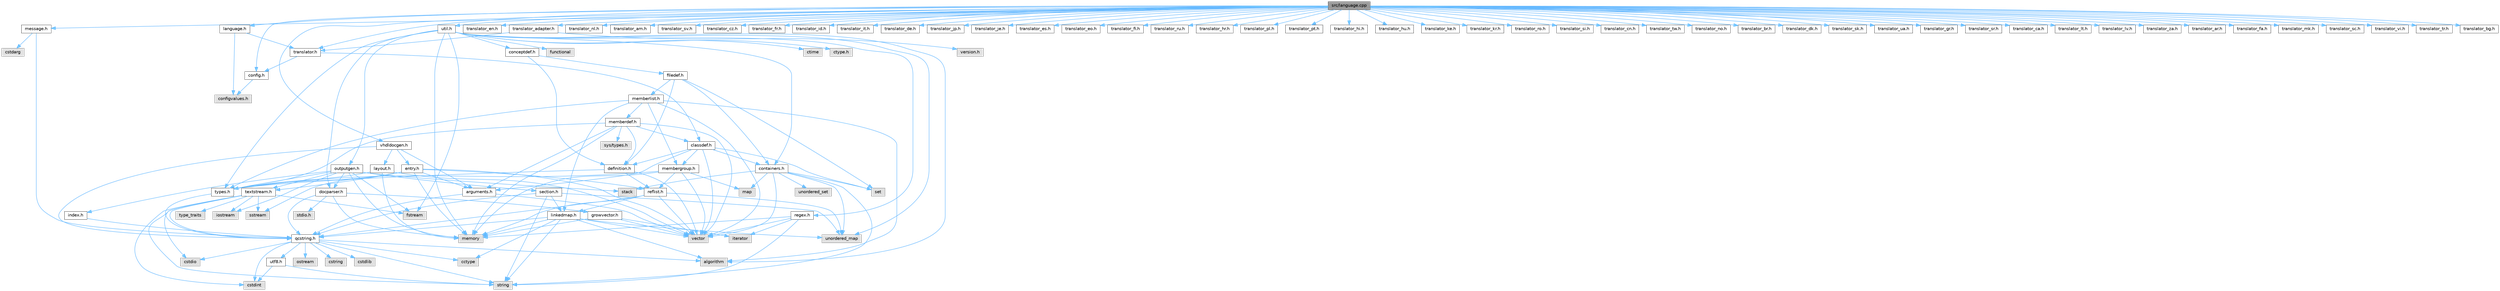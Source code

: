 digraph "src/language.cpp"
{
 // INTERACTIVE_SVG=YES
 // LATEX_PDF_SIZE
  bgcolor="transparent";
  edge [fontname=Helvetica,fontsize=10,labelfontname=Helvetica,labelfontsize=10];
  node [fontname=Helvetica,fontsize=10,shape=box,height=0.2,width=0.4];
  Node1 [label="src/language.cpp",height=0.2,width=0.4,color="gray40", fillcolor="grey60", style="filled", fontcolor="black",tooltip=" "];
  Node1 -> Node2 [color="steelblue1",style="solid"];
  Node2 [label="message.h",height=0.2,width=0.4,color="grey40", fillcolor="white", style="filled",URL="$d2/d0d/message_8h.html",tooltip=" "];
  Node2 -> Node3 [color="steelblue1",style="solid"];
  Node3 [label="cstdarg",height=0.2,width=0.4,color="grey60", fillcolor="#E0E0E0", style="filled",tooltip=" "];
  Node2 -> Node4 [color="steelblue1",style="solid"];
  Node4 [label="qcstring.h",height=0.2,width=0.4,color="grey40", fillcolor="white", style="filled",URL="$d7/d5c/qcstring_8h.html",tooltip=" "];
  Node4 -> Node5 [color="steelblue1",style="solid"];
  Node5 [label="string",height=0.2,width=0.4,color="grey60", fillcolor="#E0E0E0", style="filled",tooltip=" "];
  Node4 -> Node6 [color="steelblue1",style="solid"];
  Node6 [label="algorithm",height=0.2,width=0.4,color="grey60", fillcolor="#E0E0E0", style="filled",tooltip=" "];
  Node4 -> Node7 [color="steelblue1",style="solid"];
  Node7 [label="cctype",height=0.2,width=0.4,color="grey60", fillcolor="#E0E0E0", style="filled",tooltip=" "];
  Node4 -> Node8 [color="steelblue1",style="solid"];
  Node8 [label="cstring",height=0.2,width=0.4,color="grey60", fillcolor="#E0E0E0", style="filled",tooltip=" "];
  Node4 -> Node9 [color="steelblue1",style="solid"];
  Node9 [label="cstdio",height=0.2,width=0.4,color="grey60", fillcolor="#E0E0E0", style="filled",tooltip=" "];
  Node4 -> Node10 [color="steelblue1",style="solid"];
  Node10 [label="cstdlib",height=0.2,width=0.4,color="grey60", fillcolor="#E0E0E0", style="filled",tooltip=" "];
  Node4 -> Node11 [color="steelblue1",style="solid"];
  Node11 [label="cstdint",height=0.2,width=0.4,color="grey60", fillcolor="#E0E0E0", style="filled",tooltip=" "];
  Node4 -> Node12 [color="steelblue1",style="solid"];
  Node12 [label="ostream",height=0.2,width=0.4,color="grey60", fillcolor="#E0E0E0", style="filled",tooltip=" "];
  Node4 -> Node13 [color="steelblue1",style="solid"];
  Node13 [label="utf8.h",height=0.2,width=0.4,color="grey40", fillcolor="white", style="filled",URL="$db/d7c/utf8_8h.html",tooltip="Various UTF8 related helper functions."];
  Node13 -> Node11 [color="steelblue1",style="solid"];
  Node13 -> Node5 [color="steelblue1",style="solid"];
  Node1 -> Node14 [color="steelblue1",style="solid"];
  Node14 [label="config.h",height=0.2,width=0.4,color="grey40", fillcolor="white", style="filled",URL="$db/d16/config_8h.html",tooltip=" "];
  Node14 -> Node15 [color="steelblue1",style="solid"];
  Node15 [label="configvalues.h",height=0.2,width=0.4,color="grey60", fillcolor="#E0E0E0", style="filled",tooltip=" "];
  Node1 -> Node16 [color="steelblue1",style="solid"];
  Node16 [label="util.h",height=0.2,width=0.4,color="grey40", fillcolor="white", style="filled",URL="$d8/d3c/util_8h.html",tooltip="A bunch of utility functions."];
  Node16 -> Node17 [color="steelblue1",style="solid"];
  Node17 [label="memory",height=0.2,width=0.4,color="grey60", fillcolor="#E0E0E0", style="filled",tooltip=" "];
  Node16 -> Node18 [color="steelblue1",style="solid"];
  Node18 [label="unordered_map",height=0.2,width=0.4,color="grey60", fillcolor="#E0E0E0", style="filled",tooltip=" "];
  Node16 -> Node6 [color="steelblue1",style="solid"];
  Node16 -> Node19 [color="steelblue1",style="solid"];
  Node19 [label="functional",height=0.2,width=0.4,color="grey60", fillcolor="#E0E0E0", style="filled",tooltip=" "];
  Node16 -> Node20 [color="steelblue1",style="solid"];
  Node20 [label="fstream",height=0.2,width=0.4,color="grey60", fillcolor="#E0E0E0", style="filled",tooltip=" "];
  Node16 -> Node21 [color="steelblue1",style="solid"];
  Node21 [label="ctime",height=0.2,width=0.4,color="grey60", fillcolor="#E0E0E0", style="filled",tooltip=" "];
  Node16 -> Node22 [color="steelblue1",style="solid"];
  Node22 [label="ctype.h",height=0.2,width=0.4,color="grey60", fillcolor="#E0E0E0", style="filled",tooltip=" "];
  Node16 -> Node23 [color="steelblue1",style="solid"];
  Node23 [label="types.h",height=0.2,width=0.4,color="grey40", fillcolor="white", style="filled",URL="$d9/d49/types_8h.html",tooltip="This file contains a number of basic enums and types."];
  Node23 -> Node4 [color="steelblue1",style="solid"];
  Node16 -> Node24 [color="steelblue1",style="solid"];
  Node24 [label="docparser.h",height=0.2,width=0.4,color="grey40", fillcolor="white", style="filled",URL="$de/d9c/docparser_8h.html",tooltip=" "];
  Node24 -> Node25 [color="steelblue1",style="solid"];
  Node25 [label="stdio.h",height=0.2,width=0.4,color="grey60", fillcolor="#E0E0E0", style="filled",tooltip=" "];
  Node24 -> Node17 [color="steelblue1",style="solid"];
  Node24 -> Node4 [color="steelblue1",style="solid"];
  Node24 -> Node26 [color="steelblue1",style="solid"];
  Node26 [label="growvector.h",height=0.2,width=0.4,color="grey40", fillcolor="white", style="filled",URL="$d7/d50/growvector_8h.html",tooltip=" "];
  Node26 -> Node27 [color="steelblue1",style="solid"];
  Node27 [label="vector",height=0.2,width=0.4,color="grey60", fillcolor="#E0E0E0", style="filled",tooltip=" "];
  Node26 -> Node17 [color="steelblue1",style="solid"];
  Node26 -> Node28 [color="steelblue1",style="solid"];
  Node28 [label="iterator",height=0.2,width=0.4,color="grey60", fillcolor="#E0E0E0", style="filled",tooltip=" "];
  Node16 -> Node29 [color="steelblue1",style="solid"];
  Node29 [label="containers.h",height=0.2,width=0.4,color="grey40", fillcolor="white", style="filled",URL="$d5/d75/containers_8h.html",tooltip=" "];
  Node29 -> Node27 [color="steelblue1",style="solid"];
  Node29 -> Node5 [color="steelblue1",style="solid"];
  Node29 -> Node30 [color="steelblue1",style="solid"];
  Node30 [label="set",height=0.2,width=0.4,color="grey60", fillcolor="#E0E0E0", style="filled",tooltip=" "];
  Node29 -> Node31 [color="steelblue1",style="solid"];
  Node31 [label="map",height=0.2,width=0.4,color="grey60", fillcolor="#E0E0E0", style="filled",tooltip=" "];
  Node29 -> Node32 [color="steelblue1",style="solid"];
  Node32 [label="unordered_set",height=0.2,width=0.4,color="grey60", fillcolor="#E0E0E0", style="filled",tooltip=" "];
  Node29 -> Node18 [color="steelblue1",style="solid"];
  Node29 -> Node33 [color="steelblue1",style="solid"];
  Node33 [label="stack",height=0.2,width=0.4,color="grey60", fillcolor="#E0E0E0", style="filled",tooltip=" "];
  Node16 -> Node34 [color="steelblue1",style="solid"];
  Node34 [label="outputgen.h",height=0.2,width=0.4,color="grey40", fillcolor="white", style="filled",URL="$df/d06/outputgen_8h.html",tooltip=" "];
  Node34 -> Node17 [color="steelblue1",style="solid"];
  Node34 -> Node33 [color="steelblue1",style="solid"];
  Node34 -> Node35 [color="steelblue1",style="solid"];
  Node35 [label="iostream",height=0.2,width=0.4,color="grey60", fillcolor="#E0E0E0", style="filled",tooltip=" "];
  Node34 -> Node20 [color="steelblue1",style="solid"];
  Node34 -> Node23 [color="steelblue1",style="solid"];
  Node34 -> Node36 [color="steelblue1",style="solid"];
  Node36 [label="index.h",height=0.2,width=0.4,color="grey40", fillcolor="white", style="filled",URL="$d1/db5/index_8h.html",tooltip=" "];
  Node36 -> Node4 [color="steelblue1",style="solid"];
  Node34 -> Node37 [color="steelblue1",style="solid"];
  Node37 [label="section.h",height=0.2,width=0.4,color="grey40", fillcolor="white", style="filled",URL="$d1/d2a/section_8h.html",tooltip=" "];
  Node37 -> Node5 [color="steelblue1",style="solid"];
  Node37 -> Node18 [color="steelblue1",style="solid"];
  Node37 -> Node4 [color="steelblue1",style="solid"];
  Node37 -> Node38 [color="steelblue1",style="solid"];
  Node38 [label="linkedmap.h",height=0.2,width=0.4,color="grey40", fillcolor="white", style="filled",URL="$da/de1/linkedmap_8h.html",tooltip=" "];
  Node38 -> Node18 [color="steelblue1",style="solid"];
  Node38 -> Node27 [color="steelblue1",style="solid"];
  Node38 -> Node17 [color="steelblue1",style="solid"];
  Node38 -> Node5 [color="steelblue1",style="solid"];
  Node38 -> Node6 [color="steelblue1",style="solid"];
  Node38 -> Node7 [color="steelblue1",style="solid"];
  Node38 -> Node4 [color="steelblue1",style="solid"];
  Node34 -> Node39 [color="steelblue1",style="solid"];
  Node39 [label="textstream.h",height=0.2,width=0.4,color="grey40", fillcolor="white", style="filled",URL="$d4/d7d/textstream_8h.html",tooltip=" "];
  Node39 -> Node5 [color="steelblue1",style="solid"];
  Node39 -> Node35 [color="steelblue1",style="solid"];
  Node39 -> Node40 [color="steelblue1",style="solid"];
  Node40 [label="sstream",height=0.2,width=0.4,color="grey60", fillcolor="#E0E0E0", style="filled",tooltip=" "];
  Node39 -> Node11 [color="steelblue1",style="solid"];
  Node39 -> Node9 [color="steelblue1",style="solid"];
  Node39 -> Node20 [color="steelblue1",style="solid"];
  Node39 -> Node41 [color="steelblue1",style="solid"];
  Node41 [label="type_traits",height=0.2,width=0.4,color="grey60", fillcolor="#E0E0E0", style="filled",tooltip=" "];
  Node39 -> Node4 [color="steelblue1",style="solid"];
  Node34 -> Node24 [color="steelblue1",style="solid"];
  Node16 -> Node42 [color="steelblue1",style="solid"];
  Node42 [label="regex.h",height=0.2,width=0.4,color="grey40", fillcolor="white", style="filled",URL="$d1/d21/regex_8h.html",tooltip=" "];
  Node42 -> Node17 [color="steelblue1",style="solid"];
  Node42 -> Node5 [color="steelblue1",style="solid"];
  Node42 -> Node27 [color="steelblue1",style="solid"];
  Node42 -> Node28 [color="steelblue1",style="solid"];
  Node16 -> Node43 [color="steelblue1",style="solid"];
  Node43 [label="conceptdef.h",height=0.2,width=0.4,color="grey40", fillcolor="white", style="filled",URL="$da/df1/conceptdef_8h.html",tooltip=" "];
  Node43 -> Node44 [color="steelblue1",style="solid"];
  Node44 [label="definition.h",height=0.2,width=0.4,color="grey40", fillcolor="white", style="filled",URL="$df/da1/definition_8h.html",tooltip=" "];
  Node44 -> Node27 [color="steelblue1",style="solid"];
  Node44 -> Node23 [color="steelblue1",style="solid"];
  Node44 -> Node45 [color="steelblue1",style="solid"];
  Node45 [label="reflist.h",height=0.2,width=0.4,color="grey40", fillcolor="white", style="filled",URL="$d1/d02/reflist_8h.html",tooltip=" "];
  Node45 -> Node27 [color="steelblue1",style="solid"];
  Node45 -> Node18 [color="steelblue1",style="solid"];
  Node45 -> Node17 [color="steelblue1",style="solid"];
  Node45 -> Node4 [color="steelblue1",style="solid"];
  Node45 -> Node38 [color="steelblue1",style="solid"];
  Node43 -> Node46 [color="steelblue1",style="solid"];
  Node46 [label="filedef.h",height=0.2,width=0.4,color="grey40", fillcolor="white", style="filled",URL="$d4/d3a/filedef_8h.html",tooltip=" "];
  Node46 -> Node30 [color="steelblue1",style="solid"];
  Node46 -> Node44 [color="steelblue1",style="solid"];
  Node46 -> Node47 [color="steelblue1",style="solid"];
  Node47 [label="memberlist.h",height=0.2,width=0.4,color="grey40", fillcolor="white", style="filled",URL="$dd/d78/memberlist_8h.html",tooltip=" "];
  Node47 -> Node27 [color="steelblue1",style="solid"];
  Node47 -> Node6 [color="steelblue1",style="solid"];
  Node47 -> Node48 [color="steelblue1",style="solid"];
  Node48 [label="memberdef.h",height=0.2,width=0.4,color="grey40", fillcolor="white", style="filled",URL="$d4/d46/memberdef_8h.html",tooltip=" "];
  Node48 -> Node27 [color="steelblue1",style="solid"];
  Node48 -> Node17 [color="steelblue1",style="solid"];
  Node48 -> Node49 [color="steelblue1",style="solid"];
  Node49 [label="sys/types.h",height=0.2,width=0.4,color="grey60", fillcolor="#E0E0E0", style="filled",tooltip=" "];
  Node48 -> Node23 [color="steelblue1",style="solid"];
  Node48 -> Node44 [color="steelblue1",style="solid"];
  Node48 -> Node50 [color="steelblue1",style="solid"];
  Node50 [label="arguments.h",height=0.2,width=0.4,color="grey40", fillcolor="white", style="filled",URL="$df/d9b/arguments_8h.html",tooltip=" "];
  Node50 -> Node27 [color="steelblue1",style="solid"];
  Node50 -> Node4 [color="steelblue1",style="solid"];
  Node48 -> Node51 [color="steelblue1",style="solid"];
  Node51 [label="classdef.h",height=0.2,width=0.4,color="grey40", fillcolor="white", style="filled",URL="$d1/da6/classdef_8h.html",tooltip=" "];
  Node51 -> Node27 [color="steelblue1",style="solid"];
  Node51 -> Node30 [color="steelblue1",style="solid"];
  Node51 -> Node29 [color="steelblue1",style="solid"];
  Node51 -> Node44 [color="steelblue1",style="solid"];
  Node51 -> Node50 [color="steelblue1",style="solid"];
  Node51 -> Node52 [color="steelblue1",style="solid"];
  Node52 [label="membergroup.h",height=0.2,width=0.4,color="grey40", fillcolor="white", style="filled",URL="$d9/d11/membergroup_8h.html",tooltip=" "];
  Node52 -> Node27 [color="steelblue1",style="solid"];
  Node52 -> Node31 [color="steelblue1",style="solid"];
  Node52 -> Node17 [color="steelblue1",style="solid"];
  Node52 -> Node23 [color="steelblue1",style="solid"];
  Node52 -> Node45 [color="steelblue1",style="solid"];
  Node47 -> Node38 [color="steelblue1",style="solid"];
  Node47 -> Node23 [color="steelblue1",style="solid"];
  Node47 -> Node52 [color="steelblue1",style="solid"];
  Node46 -> Node29 [color="steelblue1",style="solid"];
  Node1 -> Node53 [color="steelblue1",style="solid"];
  Node53 [label="language.h",height=0.2,width=0.4,color="grey40", fillcolor="white", style="filled",URL="$d8/dce/language_8h.html",tooltip=" "];
  Node53 -> Node54 [color="steelblue1",style="solid"];
  Node54 [label="translator.h",height=0.2,width=0.4,color="grey40", fillcolor="white", style="filled",URL="$d9/df1/translator_8h.html",tooltip=" "];
  Node54 -> Node51 [color="steelblue1",style="solid"];
  Node54 -> Node14 [color="steelblue1",style="solid"];
  Node53 -> Node15 [color="steelblue1",style="solid"];
  Node1 -> Node55 [color="steelblue1",style="solid"];
  Node55 [label="vhdldocgen.h",height=0.2,width=0.4,color="grey40", fillcolor="white", style="filled",URL="$dd/dec/vhdldocgen_8h.html",tooltip=" "];
  Node55 -> Node4 [color="steelblue1",style="solid"];
  Node55 -> Node56 [color="steelblue1",style="solid"];
  Node56 [label="layout.h",height=0.2,width=0.4,color="grey40", fillcolor="white", style="filled",URL="$db/d51/layout_8h.html",tooltip=" "];
  Node56 -> Node17 [color="steelblue1",style="solid"];
  Node56 -> Node27 [color="steelblue1",style="solid"];
  Node56 -> Node23 [color="steelblue1",style="solid"];
  Node55 -> Node50 [color="steelblue1",style="solid"];
  Node55 -> Node57 [color="steelblue1",style="solid"];
  Node57 [label="entry.h",height=0.2,width=0.4,color="grey40", fillcolor="white", style="filled",URL="$d1/dc6/entry_8h.html",tooltip=" "];
  Node57 -> Node27 [color="steelblue1",style="solid"];
  Node57 -> Node17 [color="steelblue1",style="solid"];
  Node57 -> Node40 [color="steelblue1",style="solid"];
  Node57 -> Node23 [color="steelblue1",style="solid"];
  Node57 -> Node50 [color="steelblue1",style="solid"];
  Node57 -> Node45 [color="steelblue1",style="solid"];
  Node57 -> Node39 [color="steelblue1",style="solid"];
  Node1 -> Node54 [color="steelblue1",style="solid"];
  Node1 -> Node58 [color="steelblue1",style="solid"];
  Node58 [label="translator_en.h",height=0.2,width=0.4,color="grey40", fillcolor="white", style="filled",URL="$da/d46/translator__en_8h.html",tooltip=" "];
  Node1 -> Node59 [color="steelblue1",style="solid"];
  Node59 [label="translator_adapter.h",height=0.2,width=0.4,color="grey40", fillcolor="white", style="filled",URL="$da/de6/translator__adapter_8h.html",tooltip=" "];
  Node59 -> Node60 [color="steelblue1",style="solid"];
  Node60 [label="version.h",height=0.2,width=0.4,color="grey60", fillcolor="#E0E0E0", style="filled",tooltip=" "];
  Node59 -> Node54 [color="steelblue1",style="solid"];
  Node1 -> Node61 [color="steelblue1",style="solid"];
  Node61 [label="translator_nl.h",height=0.2,width=0.4,color="grey40", fillcolor="white", style="filled",URL="$da/db1/translator__nl_8h.html",tooltip=" "];
  Node1 -> Node62 [color="steelblue1",style="solid"];
  Node62 [label="translator_am.h",height=0.2,width=0.4,color="grey40", fillcolor="white", style="filled",URL="$d8/d0a/translator__am_8h.html",tooltip=" "];
  Node1 -> Node63 [color="steelblue1",style="solid"];
  Node63 [label="translator_sv.h",height=0.2,width=0.4,color="grey40", fillcolor="white", style="filled",URL="$d5/d54/translator__sv_8h.html",tooltip=" "];
  Node1 -> Node64 [color="steelblue1",style="solid"];
  Node64 [label="translator_cz.h",height=0.2,width=0.4,color="grey40", fillcolor="white", style="filled",URL="$d6/dfb/translator__cz_8h.html",tooltip=" "];
  Node1 -> Node65 [color="steelblue1",style="solid"];
  Node65 [label="translator_fr.h",height=0.2,width=0.4,color="grey40", fillcolor="white", style="filled",URL="$dd/d48/translator__fr_8h.html",tooltip=" "];
  Node1 -> Node66 [color="steelblue1",style="solid"];
  Node66 [label="translator_id.h",height=0.2,width=0.4,color="grey40", fillcolor="white", style="filled",URL="$d7/dce/translator__id_8h.html",tooltip=" "];
  Node1 -> Node67 [color="steelblue1",style="solid"];
  Node67 [label="translator_it.h",height=0.2,width=0.4,color="grey40", fillcolor="white", style="filled",URL="$da/d36/translator__it_8h.html",tooltip=" "];
  Node1 -> Node68 [color="steelblue1",style="solid"];
  Node68 [label="translator_de.h",height=0.2,width=0.4,color="grey40", fillcolor="white", style="filled",URL="$d3/d9b/translator__de_8h.html",tooltip=" "];
  Node1 -> Node69 [color="steelblue1",style="solid"];
  Node69 [label="translator_jp.h",height=0.2,width=0.4,color="grey40", fillcolor="white", style="filled",URL="$d4/d84/translator__jp_8h.html",tooltip=" "];
  Node1 -> Node70 [color="steelblue1",style="solid"];
  Node70 [label="translator_je.h",height=0.2,width=0.4,color="grey40", fillcolor="white", style="filled",URL="$d1/dc5/translator__je_8h.html",tooltip=" "];
  Node1 -> Node71 [color="steelblue1",style="solid"];
  Node71 [label="translator_es.h",height=0.2,width=0.4,color="grey40", fillcolor="white", style="filled",URL="$dd/dc2/translator__es_8h.html",tooltip=" "];
  Node1 -> Node72 [color="steelblue1",style="solid"];
  Node72 [label="translator_eo.h",height=0.2,width=0.4,color="grey40", fillcolor="white", style="filled",URL="$d6/d89/translator__eo_8h.html",tooltip=" "];
  Node1 -> Node73 [color="steelblue1",style="solid"];
  Node73 [label="translator_fi.h",height=0.2,width=0.4,color="grey40", fillcolor="white", style="filled",URL="$db/d17/translator__fi_8h.html",tooltip=" "];
  Node1 -> Node74 [color="steelblue1",style="solid"];
  Node74 [label="translator_ru.h",height=0.2,width=0.4,color="grey40", fillcolor="white", style="filled",URL="$dd/de5/translator__ru_8h.html",tooltip=" "];
  Node1 -> Node75 [color="steelblue1",style="solid"];
  Node75 [label="translator_hr.h",height=0.2,width=0.4,color="grey40", fillcolor="white", style="filled",URL="$d0/d17/translator__hr_8h.html",tooltip=" "];
  Node1 -> Node76 [color="steelblue1",style="solid"];
  Node76 [label="translator_pl.h",height=0.2,width=0.4,color="grey40", fillcolor="white", style="filled",URL="$de/d6a/translator__pl_8h.html",tooltip=" "];
  Node1 -> Node77 [color="steelblue1",style="solid"];
  Node77 [label="translator_pt.h",height=0.2,width=0.4,color="grey40", fillcolor="white", style="filled",URL="$df/dfd/translator__pt_8h.html",tooltip=" "];
  Node1 -> Node78 [color="steelblue1",style="solid"];
  Node78 [label="translator_hi.h",height=0.2,width=0.4,color="grey40", fillcolor="white", style="filled",URL="$d7/dc2/translator__hi_8h.html",tooltip=" "];
  Node1 -> Node79 [color="steelblue1",style="solid"];
  Node79 [label="translator_hu.h",height=0.2,width=0.4,color="grey40", fillcolor="white", style="filled",URL="$d8/d34/translator__hu_8h.html",tooltip=" "];
  Node1 -> Node80 [color="steelblue1",style="solid"];
  Node80 [label="translator_ke.h",height=0.2,width=0.4,color="grey40", fillcolor="white", style="filled",URL="$d1/d55/translator__ke_8h.html",tooltip=" "];
  Node1 -> Node81 [color="steelblue1",style="solid"];
  Node81 [label="translator_kr.h",height=0.2,width=0.4,color="grey40", fillcolor="white", style="filled",URL="$d6/d67/translator__kr_8h.html",tooltip=" "];
  Node1 -> Node82 [color="steelblue1",style="solid"];
  Node82 [label="translator_ro.h",height=0.2,width=0.4,color="grey40", fillcolor="white", style="filled",URL="$df/d0f/translator__ro_8h.html",tooltip=" "];
  Node1 -> Node83 [color="steelblue1",style="solid"];
  Node83 [label="translator_si.h",height=0.2,width=0.4,color="grey40", fillcolor="white", style="filled",URL="$d2/dce/translator__si_8h.html",tooltip=" "];
  Node1 -> Node84 [color="steelblue1",style="solid"];
  Node84 [label="translator_cn.h",height=0.2,width=0.4,color="grey40", fillcolor="white", style="filled",URL="$d8/d41/translator__cn_8h.html",tooltip=" "];
  Node1 -> Node85 [color="steelblue1",style="solid"];
  Node85 [label="translator_tw.h",height=0.2,width=0.4,color="grey40", fillcolor="white", style="filled",URL="$dd/d77/translator__tw_8h.html",tooltip=" "];
  Node1 -> Node86 [color="steelblue1",style="solid"];
  Node86 [label="translator_no.h",height=0.2,width=0.4,color="grey40", fillcolor="white", style="filled",URL="$d7/d05/translator__no_8h.html",tooltip=" "];
  Node1 -> Node87 [color="steelblue1",style="solid"];
  Node87 [label="translator_br.h",height=0.2,width=0.4,color="grey40", fillcolor="white", style="filled",URL="$d5/d55/translator__br_8h.html",tooltip=" "];
  Node1 -> Node88 [color="steelblue1",style="solid"];
  Node88 [label="translator_dk.h",height=0.2,width=0.4,color="grey40", fillcolor="white", style="filled",URL="$d9/de0/translator__dk_8h.html",tooltip="Danish translation."];
  Node1 -> Node89 [color="steelblue1",style="solid"];
  Node89 [label="translator_sk.h",height=0.2,width=0.4,color="grey40", fillcolor="white", style="filled",URL="$d2/d4d/translator__sk_8h.html",tooltip=" "];
  Node1 -> Node90 [color="steelblue1",style="solid"];
  Node90 [label="translator_ua.h",height=0.2,width=0.4,color="grey40", fillcolor="white", style="filled",URL="$d5/d50/translator__ua_8h.html",tooltip=" "];
  Node1 -> Node91 [color="steelblue1",style="solid"];
  Node91 [label="translator_gr.h",height=0.2,width=0.4,color="grey40", fillcolor="white", style="filled",URL="$dd/dad/translator__gr_8h.html",tooltip=" "];
  Node1 -> Node92 [color="steelblue1",style="solid"];
  Node92 [label="translator_sr.h",height=0.2,width=0.4,color="grey40", fillcolor="white", style="filled",URL="$d4/da2/translator__sr_8h.html",tooltip=" "];
  Node1 -> Node93 [color="steelblue1",style="solid"];
  Node93 [label="translator_ca.h",height=0.2,width=0.4,color="grey40", fillcolor="white", style="filled",URL="$d6/dbe/translator__ca_8h.html",tooltip=" "];
  Node1 -> Node94 [color="steelblue1",style="solid"];
  Node94 [label="translator_lt.h",height=0.2,width=0.4,color="grey40", fillcolor="white", style="filled",URL="$d0/d19/translator__lt_8h.html",tooltip=" "];
  Node1 -> Node95 [color="steelblue1",style="solid"];
  Node95 [label="translator_lv.h",height=0.2,width=0.4,color="grey40", fillcolor="white", style="filled",URL="$d9/ded/translator__lv_8h.html",tooltip=" "];
  Node1 -> Node96 [color="steelblue1",style="solid"];
  Node96 [label="translator_za.h",height=0.2,width=0.4,color="grey40", fillcolor="white", style="filled",URL="$d1/d40/translator__za_8h.html",tooltip=" "];
  Node1 -> Node97 [color="steelblue1",style="solid"];
  Node97 [label="translator_ar.h",height=0.2,width=0.4,color="grey40", fillcolor="white", style="filled",URL="$db/d93/translator__ar_8h.html",tooltip=" "];
  Node1 -> Node98 [color="steelblue1",style="solid"];
  Node98 [label="translator_fa.h",height=0.2,width=0.4,color="grey40", fillcolor="white", style="filled",URL="$da/d13/translator__fa_8h.html",tooltip=" "];
  Node1 -> Node99 [color="steelblue1",style="solid"];
  Node99 [label="translator_mk.h",height=0.2,width=0.4,color="grey40", fillcolor="white", style="filled",URL="$da/d33/translator__mk_8h.html",tooltip=" "];
  Node1 -> Node100 [color="steelblue1",style="solid"];
  Node100 [label="translator_sc.h",height=0.2,width=0.4,color="grey40", fillcolor="white", style="filled",URL="$da/d6c/translator__sc_8h.html",tooltip=" "];
  Node1 -> Node101 [color="steelblue1",style="solid"];
  Node101 [label="translator_vi.h",height=0.2,width=0.4,color="grey40", fillcolor="white", style="filled",URL="$d6/d17/translator__vi_8h.html",tooltip=" "];
  Node1 -> Node102 [color="steelblue1",style="solid"];
  Node102 [label="translator_tr.h",height=0.2,width=0.4,color="grey40", fillcolor="white", style="filled",URL="$dc/d68/translator__tr_8h.html",tooltip=" "];
  Node1 -> Node103 [color="steelblue1",style="solid"];
  Node103 [label="translator_bg.h",height=0.2,width=0.4,color="grey40", fillcolor="white", style="filled",URL="$d1/d3b/translator__bg_8h.html",tooltip=" "];
}
